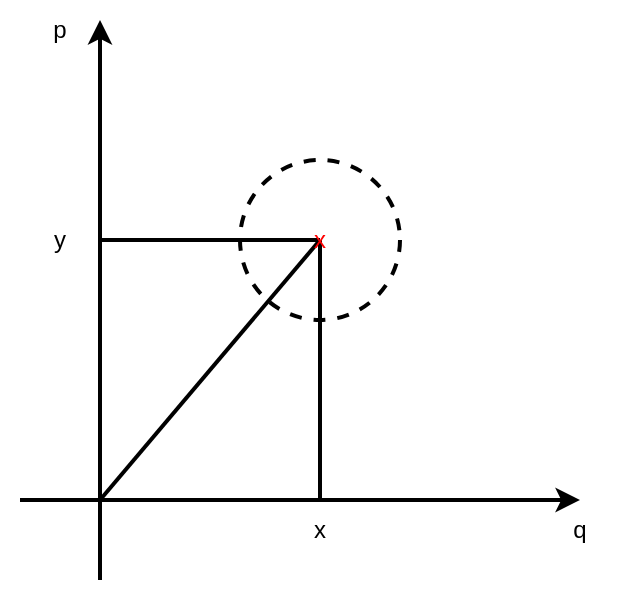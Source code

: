 <mxfile>
    <diagram id="9MN6aPNdkqs19922EO1P" name="Page-1">
        <mxGraphModel dx="485" dy="304" grid="1" gridSize="10" guides="1" tooltips="1" connect="1" arrows="1" fold="1" page="1" pageScale="1" pageWidth="1654" pageHeight="1169" math="0" shadow="0">
            <root>
                <mxCell id="0"/>
                <mxCell id="1" parent="0"/>
                <mxCell id="4" value="" style="ellipse;whiteSpace=wrap;html=1;aspect=fixed;fillColor=none;dashed=1;strokeWidth=2;" vertex="1" parent="1">
                    <mxGeometry x="230" y="190" width="80" height="80" as="geometry"/>
                </mxCell>
                <mxCell id="2" value="" style="endArrow=classic;html=1;strokeWidth=2;" edge="1" parent="1">
                    <mxGeometry width="50" height="50" relative="1" as="geometry">
                        <mxPoint x="160" y="400" as="sourcePoint"/>
                        <mxPoint x="160" y="120" as="targetPoint"/>
                    </mxGeometry>
                </mxCell>
                <mxCell id="3" value="" style="endArrow=classic;html=1;strokeWidth=2;" edge="1" parent="1">
                    <mxGeometry width="50" height="50" relative="1" as="geometry">
                        <mxPoint x="120" y="360" as="sourcePoint"/>
                        <mxPoint x="400" y="360" as="targetPoint"/>
                    </mxGeometry>
                </mxCell>
                <mxCell id="6" value="" style="endArrow=none;html=1;strokeWidth=2;entryX=0.5;entryY=0.5;entryDx=0;entryDy=0;entryPerimeter=0;" edge="1" parent="1" target="7">
                    <mxGeometry width="50" height="50" relative="1" as="geometry">
                        <mxPoint x="160" y="360" as="sourcePoint"/>
                        <mxPoint x="370" y="220" as="targetPoint"/>
                    </mxGeometry>
                </mxCell>
                <mxCell id="8" value="" style="endArrow=none;html=1;strokeWidth=2;fontColor=#FF0000;entryX=0.5;entryY=0.5;entryDx=0;entryDy=0;entryPerimeter=0;" edge="1" parent="1" target="7">
                    <mxGeometry width="50" height="50" relative="1" as="geometry">
                        <mxPoint x="270" y="360" as="sourcePoint"/>
                        <mxPoint x="310" y="240" as="targetPoint"/>
                    </mxGeometry>
                </mxCell>
                <mxCell id="9" value="" style="endArrow=none;html=1;strokeWidth=2;fontColor=#FF0000;" edge="1" parent="1">
                    <mxGeometry width="50" height="50" relative="1" as="geometry">
                        <mxPoint x="160" y="230" as="sourcePoint"/>
                        <mxPoint x="270" y="230" as="targetPoint"/>
                    </mxGeometry>
                </mxCell>
                <mxCell id="7" value="x" style="text;html=1;strokeColor=none;fillColor=none;align=center;verticalAlign=middle;whiteSpace=wrap;rounded=0;dashed=1;strokeWidth=2;fontColor=#FF0000;" vertex="1" parent="1">
                    <mxGeometry x="260" y="215" width="20" height="30" as="geometry"/>
                </mxCell>
                <mxCell id="10" value="q" style="text;html=1;strokeColor=none;fillColor=none;align=center;verticalAlign=middle;whiteSpace=wrap;rounded=0;dashed=1;strokeWidth=2;fontColor=#000000;" vertex="1" parent="1">
                    <mxGeometry x="370" y="360" width="60" height="30" as="geometry"/>
                </mxCell>
                <mxCell id="11" value="p" style="text;html=1;strokeColor=none;fillColor=none;align=center;verticalAlign=middle;whiteSpace=wrap;rounded=0;dashed=1;strokeWidth=2;fontColor=#000000;" vertex="1" parent="1">
                    <mxGeometry x="110" y="110" width="60" height="30" as="geometry"/>
                </mxCell>
                <mxCell id="12" value="x" style="text;html=1;strokeColor=none;fillColor=none;align=center;verticalAlign=middle;whiteSpace=wrap;rounded=0;dashed=1;strokeWidth=2;fontColor=#000000;" vertex="1" parent="1">
                    <mxGeometry x="240" y="360" width="60" height="30" as="geometry"/>
                </mxCell>
                <mxCell id="13" value="y" style="text;html=1;strokeColor=none;fillColor=none;align=center;verticalAlign=middle;whiteSpace=wrap;rounded=0;dashed=1;strokeWidth=2;fontColor=#000000;" vertex="1" parent="1">
                    <mxGeometry x="110" y="215" width="60" height="30" as="geometry"/>
                </mxCell>
            </root>
        </mxGraphModel>
    </diagram>
</mxfile>